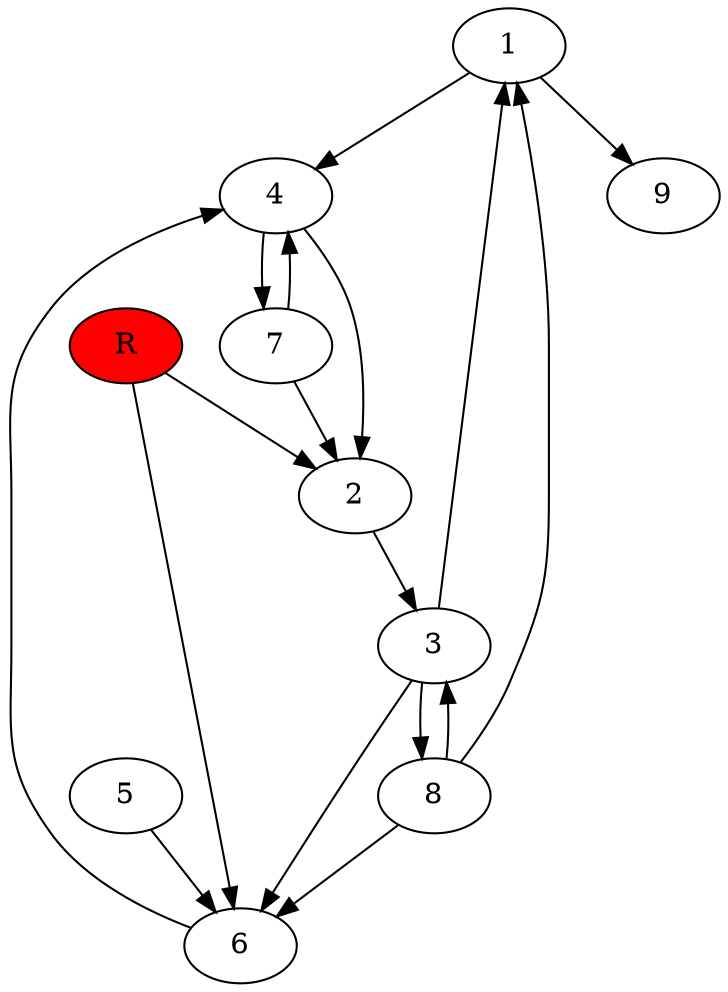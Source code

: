 digraph prb26519 {
	1
	2
	3
	4
	5
	6
	7
	8
	R [fillcolor="#ff0000" style=filled]
	1 -> 4
	1 -> 9
	2 -> 3
	3 -> 1
	3 -> 6
	3 -> 8
	4 -> 2
	4 -> 7
	5 -> 6
	6 -> 4
	7 -> 2
	7 -> 4
	8 -> 1
	8 -> 3
	8 -> 6
	R -> 2
	R -> 6
}
